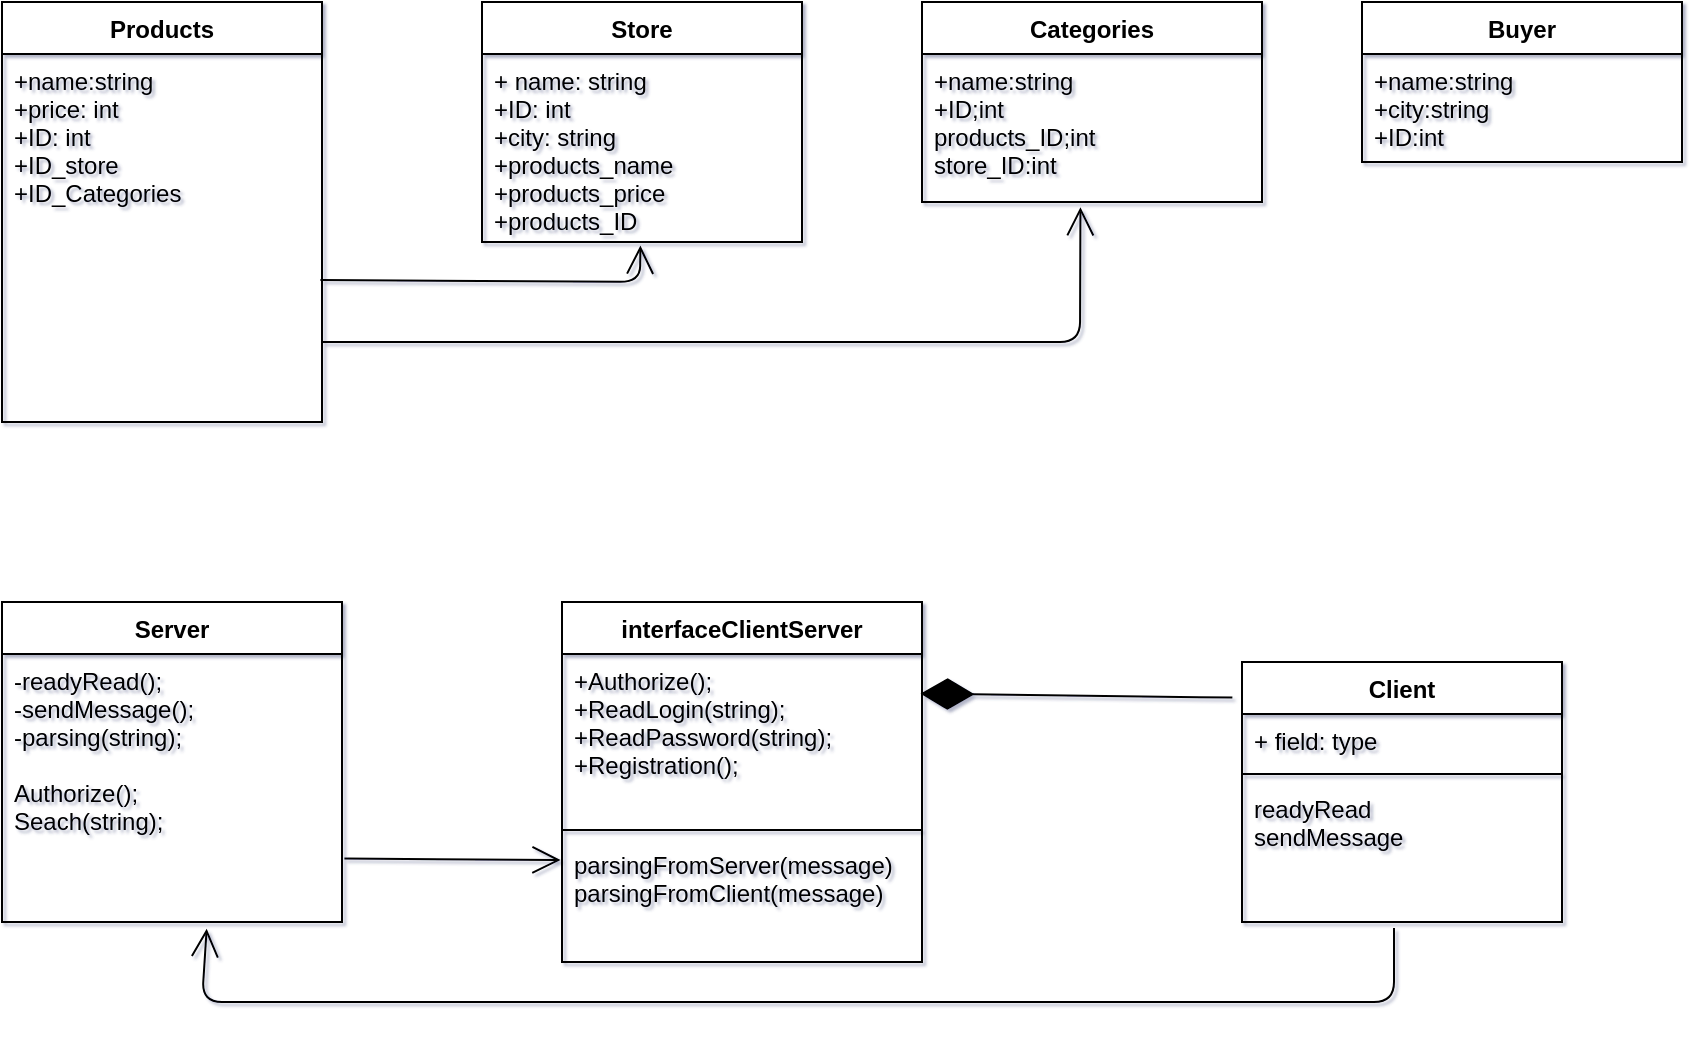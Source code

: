 <mxfile version="14.6.13" type="device"><diagram id="C5RBs43oDa-KdzZeNtuy" name="Page-1"><mxGraphModel dx="1024" dy="592" grid="1" gridSize="10" guides="1" tooltips="1" connect="1" arrows="1" fold="1" page="1" pageScale="1" pageWidth="827" pageHeight="1169" background="none" math="0" shadow="1"><root><mxCell id="WIyWlLk6GJQsqaUBKTNV-0"/><mxCell id="WIyWlLk6GJQsqaUBKTNV-1" parent="WIyWlLk6GJQsqaUBKTNV-0"/><mxCell id="rJ2XqIfbNatOoimIHqK1-0" value="Buyer" style="swimlane;fontStyle=1;align=center;verticalAlign=top;childLayout=stackLayout;horizontal=1;startSize=26;horizontalStack=0;resizeParent=1;resizeParentMax=0;resizeLast=0;collapsible=1;marginBottom=0;" parent="WIyWlLk6GJQsqaUBKTNV-1" vertex="1"><mxGeometry x="760" y="20" width="160" height="80" as="geometry"/></mxCell><mxCell id="rJ2XqIfbNatOoimIHqK1-1" value="+name:string&#10;+city:string&#10;+ID:int" style="text;strokeColor=none;fillColor=none;align=left;verticalAlign=top;spacingLeft=4;spacingRight=4;overflow=hidden;rotatable=0;points=[[0,0.5],[1,0.5]];portConstraint=eastwest;" parent="rJ2XqIfbNatOoimIHqK1-0" vertex="1"><mxGeometry y="26" width="160" height="54" as="geometry"/></mxCell><mxCell id="rJ2XqIfbNatOoimIHqK1-12" value="Products" style="swimlane;fontStyle=1;align=center;verticalAlign=top;childLayout=stackLayout;horizontal=1;startSize=26;horizontalStack=0;resizeParent=1;resizeParentMax=0;resizeLast=0;collapsible=1;marginBottom=0;" parent="WIyWlLk6GJQsqaUBKTNV-1" vertex="1"><mxGeometry x="80" y="20" width="160" height="210" as="geometry"/></mxCell><mxCell id="rJ2XqIfbNatOoimIHqK1-13" value="+name:string&#10;+price: int&#10;+ID: int&#10;+ID_store&#10;+ID_Categories" style="text;strokeColor=none;fillColor=none;align=left;verticalAlign=top;spacingLeft=4;spacingRight=4;overflow=hidden;rotatable=0;points=[[0,0.5],[1,0.5]];portConstraint=eastwest;" parent="rJ2XqIfbNatOoimIHqK1-12" vertex="1"><mxGeometry y="26" width="160" height="184" as="geometry"/></mxCell><mxCell id="rJ2XqIfbNatOoimIHqK1-20" value="Categories" style="swimlane;fontStyle=1;align=center;verticalAlign=top;childLayout=stackLayout;horizontal=1;startSize=26;horizontalStack=0;resizeParent=1;resizeParentMax=0;resizeLast=0;collapsible=1;marginBottom=0;" parent="WIyWlLk6GJQsqaUBKTNV-1" vertex="1"><mxGeometry x="540" y="20" width="170" height="100" as="geometry"/></mxCell><mxCell id="rJ2XqIfbNatOoimIHqK1-21" value="+name:string&#10;+ID;int&#10;products_ID;int&#10;store_ID:int" style="text;strokeColor=none;fillColor=none;align=left;verticalAlign=top;spacingLeft=4;spacingRight=4;overflow=hidden;rotatable=0;points=[[0,0.5],[1,0.5]];portConstraint=eastwest;" parent="rJ2XqIfbNatOoimIHqK1-20" vertex="1"><mxGeometry y="26" width="170" height="74" as="geometry"/></mxCell><mxCell id="rJ2XqIfbNatOoimIHqK1-30" value="Store" style="swimlane;fontStyle=1;align=center;verticalAlign=top;childLayout=stackLayout;horizontal=1;startSize=26;horizontalStack=0;resizeParent=1;resizeParentMax=0;resizeLast=0;collapsible=1;marginBottom=0;fontFamily=Helvetica;fontSize=12;" parent="WIyWlLk6GJQsqaUBKTNV-1" vertex="1"><mxGeometry x="320" y="20" width="160" height="120" as="geometry"/></mxCell><mxCell id="rJ2XqIfbNatOoimIHqK1-31" value="+ name: string&#10;+ID: int&#10;+city: string&#10;+products_name&#10;+products_price&#10;+products_ID" style="text;strokeColor=none;fillColor=none;align=left;verticalAlign=top;spacingLeft=4;spacingRight=4;overflow=hidden;rotatable=0;points=[[0,0.5],[1,0.5]];portConstraint=eastwest;" parent="rJ2XqIfbNatOoimIHqK1-30" vertex="1"><mxGeometry y="26" width="160" height="94" as="geometry"/></mxCell><mxCell id="rJ2XqIfbNatOoimIHqK1-41" value="Server" style="swimlane;fontStyle=1;align=center;verticalAlign=top;childLayout=stackLayout;horizontal=1;startSize=26;horizontalStack=0;resizeParent=1;resizeParentMax=0;resizeLast=0;collapsible=1;marginBottom=0;fontFamily=Helvetica;fontSize=12;" parent="WIyWlLk6GJQsqaUBKTNV-1" vertex="1"><mxGeometry x="80" y="320" width="170" height="160" as="geometry"/></mxCell><mxCell id="rJ2XqIfbNatOoimIHqK1-42" value="-readyRead();&#10;-sendMessage();&#10;-parsing(string);&#10;&#10;Authorize();&#10;Seach(string);&#10;" style="text;strokeColor=none;fillColor=none;align=left;verticalAlign=top;spacingLeft=4;spacingRight=4;overflow=hidden;rotatable=0;points=[[0,0.5],[1,0.5]];portConstraint=eastwest;" parent="rJ2XqIfbNatOoimIHqK1-41" vertex="1"><mxGeometry y="26" width="170" height="134" as="geometry"/></mxCell><mxCell id="WovY6uFyVI0lA4UpWHTx-0" value="interfaceClientServer" style="swimlane;fontStyle=1;align=center;verticalAlign=top;childLayout=stackLayout;horizontal=1;startSize=26;horizontalStack=0;resizeParent=1;resizeParentMax=0;resizeLast=0;collapsible=1;marginBottom=0;" parent="WIyWlLk6GJQsqaUBKTNV-1" vertex="1"><mxGeometry x="360" y="320" width="180" height="180" as="geometry"/></mxCell><mxCell id="WovY6uFyVI0lA4UpWHTx-1" value="+Authorize();&#10;+ReadLogin(string);&#10;+ReadPassword(string);&#10;+Registration();" style="text;strokeColor=none;fillColor=none;align=left;verticalAlign=top;spacingLeft=4;spacingRight=4;overflow=hidden;rotatable=0;points=[[0,0.5],[1,0.5]];portConstraint=eastwest;" parent="WovY6uFyVI0lA4UpWHTx-0" vertex="1"><mxGeometry y="26" width="180" height="84" as="geometry"/></mxCell><mxCell id="WovY6uFyVI0lA4UpWHTx-2" value="" style="line;strokeWidth=1;fillColor=none;align=left;verticalAlign=middle;spacingTop=-1;spacingLeft=3;spacingRight=3;rotatable=0;labelPosition=right;points=[];portConstraint=eastwest;" parent="WovY6uFyVI0lA4UpWHTx-0" vertex="1"><mxGeometry y="110" width="180" height="8" as="geometry"/></mxCell><mxCell id="WovY6uFyVI0lA4UpWHTx-3" value="parsingFromServer(message)&#10;parsingFromClient(message)&#10;" style="text;strokeColor=none;fillColor=none;align=left;verticalAlign=top;spacingLeft=4;spacingRight=4;overflow=hidden;rotatable=0;points=[[0,0.5],[1,0.5]];portConstraint=eastwest;" parent="WovY6uFyVI0lA4UpWHTx-0" vertex="1"><mxGeometry y="118" width="180" height="62" as="geometry"/></mxCell><mxCell id="WovY6uFyVI0lA4UpWHTx-4" value="Client" style="swimlane;fontStyle=1;align=center;verticalAlign=top;childLayout=stackLayout;horizontal=1;startSize=26;horizontalStack=0;resizeParent=1;resizeParentMax=0;resizeLast=0;collapsible=1;marginBottom=0;" parent="WIyWlLk6GJQsqaUBKTNV-1" vertex="1"><mxGeometry x="700" y="350" width="160" height="130" as="geometry"/></mxCell><mxCell id="WovY6uFyVI0lA4UpWHTx-5" value="+ field: type" style="text;strokeColor=none;fillColor=none;align=left;verticalAlign=top;spacingLeft=4;spacingRight=4;overflow=hidden;rotatable=0;points=[[0,0.5],[1,0.5]];portConstraint=eastwest;" parent="WovY6uFyVI0lA4UpWHTx-4" vertex="1"><mxGeometry y="26" width="160" height="26" as="geometry"/></mxCell><mxCell id="WovY6uFyVI0lA4UpWHTx-6" value="" style="line;strokeWidth=1;fillColor=none;align=left;verticalAlign=middle;spacingTop=-1;spacingLeft=3;spacingRight=3;rotatable=0;labelPosition=right;points=[];portConstraint=eastwest;" parent="WovY6uFyVI0lA4UpWHTx-4" vertex="1"><mxGeometry y="52" width="160" height="8" as="geometry"/></mxCell><mxCell id="WovY6uFyVI0lA4UpWHTx-7" value="readyRead&#10;sendMessage" style="text;strokeColor=none;fillColor=none;align=left;verticalAlign=top;spacingLeft=4;spacingRight=4;overflow=hidden;rotatable=0;points=[[0,0.5],[1,0.5]];portConstraint=eastwest;" parent="WovY6uFyVI0lA4UpWHTx-4" vertex="1"><mxGeometry y="60" width="160" height="70" as="geometry"/></mxCell><mxCell id="o9FuX-a66LLqZ_iptlcS-0" value="" style="endArrow=open;endFill=1;endSize=12;html=1;entryX=0.466;entryY=1.035;entryDx=0;entryDy=0;entryPerimeter=0;" parent="WIyWlLk6GJQsqaUBKTNV-1" target="rJ2XqIfbNatOoimIHqK1-21" edge="1"><mxGeometry width="160" relative="1" as="geometry"><mxPoint x="240" y="190" as="sourcePoint"/><mxPoint x="400" y="190" as="targetPoint"/><Array as="points"><mxPoint x="619" y="190"/></Array></mxGeometry></mxCell><mxCell id="o9FuX-a66LLqZ_iptlcS-2" value="" style="endArrow=open;endFill=1;endSize=12;html=1;exitX=0.995;exitY=0.614;exitDx=0;exitDy=0;exitPerimeter=0;entryX=0.495;entryY=1.019;entryDx=0;entryDy=0;entryPerimeter=0;" parent="WIyWlLk6GJQsqaUBKTNV-1" source="rJ2XqIfbNatOoimIHqK1-13" target="rJ2XqIfbNatOoimIHqK1-31" edge="1"><mxGeometry width="160" relative="1" as="geometry"><mxPoint x="440" y="310" as="sourcePoint"/><mxPoint x="600" y="310" as="targetPoint"/><Array as="points"><mxPoint x="399" y="160"/></Array></mxGeometry></mxCell><mxCell id="o9FuX-a66LLqZ_iptlcS-4" value="" style="endArrow=diamondThin;endFill=1;endSize=24;html=1;exitX=-0.03;exitY=0.137;exitDx=0;exitDy=0;exitPerimeter=0;entryX=0.996;entryY=0.236;entryDx=0;entryDy=0;entryPerimeter=0;" parent="WIyWlLk6GJQsqaUBKTNV-1" source="WovY6uFyVI0lA4UpWHTx-4" target="WovY6uFyVI0lA4UpWHTx-1" edge="1"><mxGeometry width="160" relative="1" as="geometry"><mxPoint x="440" y="310" as="sourcePoint"/><mxPoint x="541" y="341" as="targetPoint"/></mxGeometry></mxCell><mxCell id="65qMcs8T4HX84WBsLNYU-0" value="" style="endArrow=open;endFill=1;endSize=12;html=1;entryX=0.602;entryY=1.025;entryDx=0;entryDy=0;entryPerimeter=0;exitX=0.475;exitY=1.043;exitDx=0;exitDy=0;exitPerimeter=0;" parent="WIyWlLk6GJQsqaUBKTNV-1" source="WovY6uFyVI0lA4UpWHTx-7" target="rJ2XqIfbNatOoimIHqK1-42" edge="1"><mxGeometry width="160" relative="1" as="geometry"><mxPoint x="700" y="510" as="sourcePoint"/><mxPoint x="290" y="470" as="targetPoint"/><Array as="points"><mxPoint x="776" y="520"/><mxPoint x="180" y="520"/></Array></mxGeometry></mxCell><mxCell id="65qMcs8T4HX84WBsLNYU-1" value="" style="endArrow=open;endFill=1;endSize=12;html=1;entryX=-0.004;entryY=0.178;entryDx=0;entryDy=0;entryPerimeter=0;exitX=1.007;exitY=0.763;exitDx=0;exitDy=0;exitPerimeter=0;" parent="WIyWlLk6GJQsqaUBKTNV-1" source="rJ2XqIfbNatOoimIHqK1-42" target="WovY6uFyVI0lA4UpWHTx-3" edge="1"><mxGeometry width="160" relative="1" as="geometry"><mxPoint x="253" y="459" as="sourcePoint"/><mxPoint x="600" y="310" as="targetPoint"/></mxGeometry></mxCell></root></mxGraphModel></diagram></mxfile>